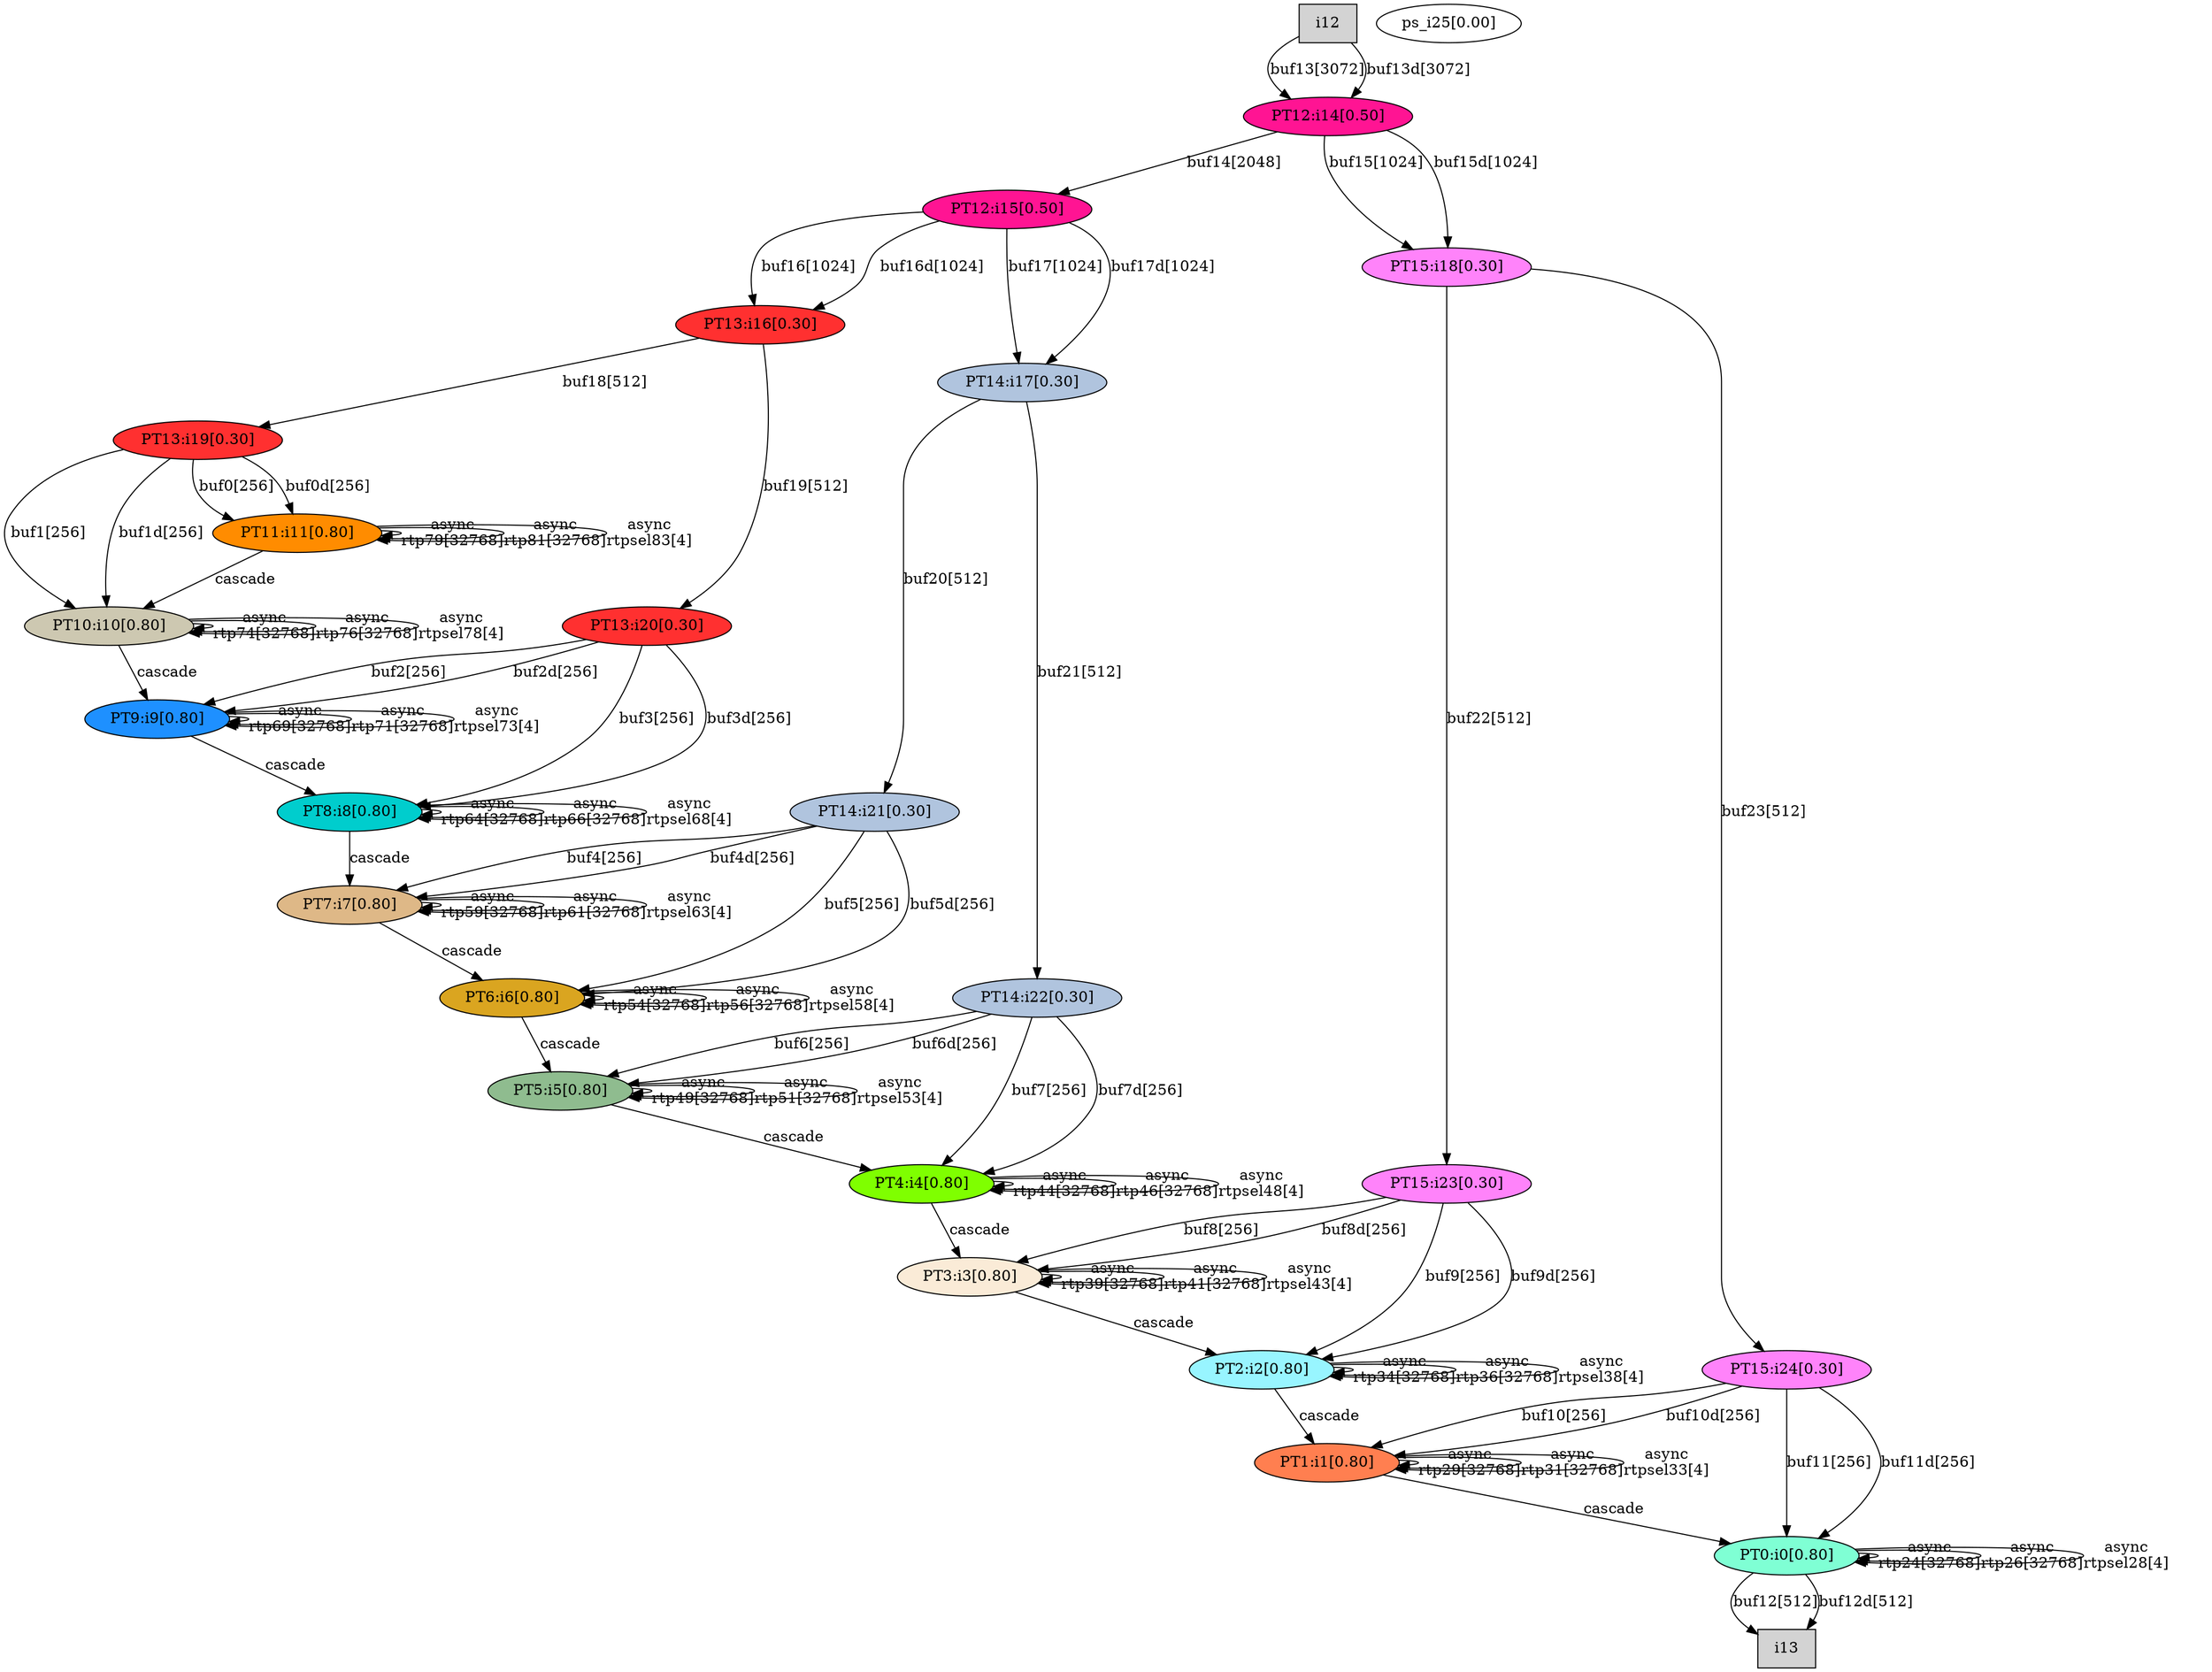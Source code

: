 digraph root {
"PT0:i0[0.80]" [style=filled, fillcolor=aquamarine];
"PT1:i1[0.80]" [style=filled, fillcolor=coral];
"PT2:i2[0.80]" [style=filled, fillcolor=cadetblue1];
"PT3:i3[0.80]" [style=filled, fillcolor=antiquewhite];
"PT4:i4[0.80]" [style=filled, fillcolor=chartreuse];
"PT5:i5[0.80]" [style=filled, fillcolor=darkseagreen];
"PT6:i6[0.80]" [style=filled, fillcolor=goldenrod];
"PT7:i7[0.80]" [style=filled, fillcolor=burlywood];
"PT8:i8[0.80]" [style=filled, fillcolor=cyan3];
"PT9:i9[0.80]" [style=filled, fillcolor=dodgerblue];
"PT10:i10[0.80]" [style=filled, fillcolor=cornsilk3];
"PT11:i11[0.80]" [style=filled, fillcolor=darkorange];
"i12" [shape=box style=filled, fillcolor=lightgrey];
"i13" [shape=box style=filled, fillcolor=lightgrey];
"PT12:i14[0.50]" [style=filled, fillcolor=deeppink];
"PT12:i15[0.50]" [style=filled, fillcolor=deeppink];
"PT13:i16[0.30]" [style=filled, fillcolor=firebrick1];
"PT14:i17[0.30]" [style=filled, fillcolor=lightsteelblue];
"PT15:i18[0.30]" [style=filled, fillcolor=orchid1];
"PT13:i19[0.30]" [style=filled, fillcolor=firebrick1];
"PT13:i20[0.30]" [style=filled, fillcolor=firebrick1];
"PT14:i21[0.30]" [style=filled, fillcolor=lightsteelblue];
"PT14:i22[0.30]" [style=filled, fillcolor=lightsteelblue];
"PT15:i23[0.30]" [style=filled, fillcolor=orchid1];
"PT15:i24[0.30]" [style=filled, fillcolor=orchid1];
"ps_i25[0.00]";
"PT13:i19[0.30]" -> "PT11:i11[0.80]" [label="buf0[256]"];
"PT11:i11[0.80]" -> "PT10:i10[0.80]" [label="cascade"];
"PT13:i19[0.30]" -> "PT10:i10[0.80]" [label="buf1[256]"];
"PT10:i10[0.80]" -> "PT9:i9[0.80]" [label="cascade"];
"PT13:i20[0.30]" -> "PT9:i9[0.80]" [label="buf2[256]"];
"PT9:i9[0.80]" -> "PT8:i8[0.80]" [label="cascade"];
"PT13:i20[0.30]" -> "PT8:i8[0.80]" [label="buf3[256]"];
"PT8:i8[0.80]" -> "PT7:i7[0.80]" [label="cascade"];
"PT14:i21[0.30]" -> "PT7:i7[0.80]" [label="buf4[256]"];
"PT7:i7[0.80]" -> "PT6:i6[0.80]" [label="cascade"];
"PT14:i21[0.30]" -> "PT6:i6[0.80]" [label="buf5[256]"];
"PT6:i6[0.80]" -> "PT5:i5[0.80]" [label="cascade"];
"PT14:i22[0.30]" -> "PT5:i5[0.80]" [label="buf6[256]"];
"PT5:i5[0.80]" -> "PT4:i4[0.80]" [label="cascade"];
"PT14:i22[0.30]" -> "PT4:i4[0.80]" [label="buf7[256]"];
"PT4:i4[0.80]" -> "PT3:i3[0.80]" [label="cascade"];
"PT15:i23[0.30]" -> "PT3:i3[0.80]" [label="buf8[256]"];
"PT3:i3[0.80]" -> "PT2:i2[0.80]" [label="cascade"];
"PT15:i23[0.30]" -> "PT2:i2[0.80]" [label="buf9[256]"];
"PT2:i2[0.80]" -> "PT1:i1[0.80]" [label="cascade"];
"PT15:i24[0.30]" -> "PT1:i1[0.80]" [label="buf10[256]"];
"PT1:i1[0.80]" -> "PT0:i0[0.80]" [label="cascade"];
"PT15:i24[0.30]" -> "PT0:i0[0.80]" [label="buf11[256]"];
"PT0:i0[0.80]" -> "i13" [label="buf12[512]"];
"i12" -> "PT12:i14[0.50]" [label="buf13[3072]"];
"PT12:i14[0.50]" -> "PT12:i15[0.50]" [label="buf14[2048]"];
"PT12:i14[0.50]" -> "PT15:i18[0.30]" [label="buf15[1024]"];
"PT12:i15[0.50]" -> "PT13:i16[0.30]" [label="buf16[1024]"];
"PT12:i15[0.50]" -> "PT14:i17[0.30]" [label="buf17[1024]"];
"PT13:i16[0.30]" -> "PT13:i19[0.30]" [label="buf18[512]"];
"PT13:i16[0.30]" -> "PT13:i20[0.30]" [label="buf19[512]"];
"PT14:i17[0.30]" -> "PT14:i21[0.30]" [label="buf20[512]"];
"PT14:i17[0.30]" -> "PT14:i22[0.30]" [label="buf21[512]"];
"PT15:i18[0.30]" -> "PT15:i23[0.30]" [label="buf22[512]"];
"PT15:i18[0.30]" -> "PT15:i24[0.30]" [label="buf23[512]"];
"PT0:i0[0.80]" -> "PT0:i0[0.80]" [label="async\nrtp24[32768]"];
"PT0:i0[0.80]" -> "PT0:i0[0.80]" [label="async\nrtp26[32768]"];
"PT0:i0[0.80]" -> "PT0:i0[0.80]" [label="async\nrtpsel28[4]"];
"PT1:i1[0.80]" -> "PT1:i1[0.80]" [label="async\nrtp29[32768]"];
"PT1:i1[0.80]" -> "PT1:i1[0.80]" [label="async\nrtp31[32768]"];
"PT1:i1[0.80]" -> "PT1:i1[0.80]" [label="async\nrtpsel33[4]"];
"PT2:i2[0.80]" -> "PT2:i2[0.80]" [label="async\nrtp34[32768]"];
"PT2:i2[0.80]" -> "PT2:i2[0.80]" [label="async\nrtp36[32768]"];
"PT2:i2[0.80]" -> "PT2:i2[0.80]" [label="async\nrtpsel38[4]"];
"PT3:i3[0.80]" -> "PT3:i3[0.80]" [label="async\nrtp39[32768]"];
"PT3:i3[0.80]" -> "PT3:i3[0.80]" [label="async\nrtp41[32768]"];
"PT3:i3[0.80]" -> "PT3:i3[0.80]" [label="async\nrtpsel43[4]"];
"PT4:i4[0.80]" -> "PT4:i4[0.80]" [label="async\nrtp44[32768]"];
"PT4:i4[0.80]" -> "PT4:i4[0.80]" [label="async\nrtp46[32768]"];
"PT4:i4[0.80]" -> "PT4:i4[0.80]" [label="async\nrtpsel48[4]"];
"PT5:i5[0.80]" -> "PT5:i5[0.80]" [label="async\nrtp49[32768]"];
"PT5:i5[0.80]" -> "PT5:i5[0.80]" [label="async\nrtp51[32768]"];
"PT5:i5[0.80]" -> "PT5:i5[0.80]" [label="async\nrtpsel53[4]"];
"PT6:i6[0.80]" -> "PT6:i6[0.80]" [label="async\nrtp54[32768]"];
"PT6:i6[0.80]" -> "PT6:i6[0.80]" [label="async\nrtp56[32768]"];
"PT6:i6[0.80]" -> "PT6:i6[0.80]" [label="async\nrtpsel58[4]"];
"PT7:i7[0.80]" -> "PT7:i7[0.80]" [label="async\nrtp59[32768]"];
"PT7:i7[0.80]" -> "PT7:i7[0.80]" [label="async\nrtp61[32768]"];
"PT7:i7[0.80]" -> "PT7:i7[0.80]" [label="async\nrtpsel63[4]"];
"PT8:i8[0.80]" -> "PT8:i8[0.80]" [label="async\nrtp64[32768]"];
"PT8:i8[0.80]" -> "PT8:i8[0.80]" [label="async\nrtp66[32768]"];
"PT8:i8[0.80]" -> "PT8:i8[0.80]" [label="async\nrtpsel68[4]"];
"PT9:i9[0.80]" -> "PT9:i9[0.80]" [label="async\nrtp69[32768]"];
"PT9:i9[0.80]" -> "PT9:i9[0.80]" [label="async\nrtp71[32768]"];
"PT9:i9[0.80]" -> "PT9:i9[0.80]" [label="async\nrtpsel73[4]"];
"PT10:i10[0.80]" -> "PT10:i10[0.80]" [label="async\nrtp74[32768]"];
"PT10:i10[0.80]" -> "PT10:i10[0.80]" [label="async\nrtp76[32768]"];
"PT10:i10[0.80]" -> "PT10:i10[0.80]" [label="async\nrtpsel78[4]"];
"PT11:i11[0.80]" -> "PT11:i11[0.80]" [label="async\nrtp79[32768]"];
"PT11:i11[0.80]" -> "PT11:i11[0.80]" [label="async\nrtp81[32768]"];
"PT11:i11[0.80]" -> "PT11:i11[0.80]" [label="async\nrtpsel83[4]"];
"PT13:i19[0.30]" -> "PT11:i11[0.80]" [label="buf0d[256]"];
"PT13:i19[0.30]" -> "PT10:i10[0.80]" [label="buf1d[256]"];
"PT13:i20[0.30]" -> "PT9:i9[0.80]" [label="buf2d[256]"];
"PT13:i20[0.30]" -> "PT8:i8[0.80]" [label="buf3d[256]"];
"PT14:i21[0.30]" -> "PT7:i7[0.80]" [label="buf4d[256]"];
"PT14:i21[0.30]" -> "PT6:i6[0.80]" [label="buf5d[256]"];
"PT14:i22[0.30]" -> "PT5:i5[0.80]" [label="buf6d[256]"];
"PT14:i22[0.30]" -> "PT4:i4[0.80]" [label="buf7d[256]"];
"PT15:i23[0.30]" -> "PT3:i3[0.80]" [label="buf8d[256]"];
"PT15:i23[0.30]" -> "PT2:i2[0.80]" [label="buf9d[256]"];
"PT15:i24[0.30]" -> "PT1:i1[0.80]" [label="buf10d[256]"];
"PT15:i24[0.30]" -> "PT0:i0[0.80]" [label="buf11d[256]"];
"PT0:i0[0.80]" -> "i13" [label="buf12d[512]"];
"i12" -> "PT12:i14[0.50]" [label="buf13d[3072]"];
"PT12:i14[0.50]" -> "PT15:i18[0.30]" [label="buf15d[1024]"];
"PT12:i15[0.50]" -> "PT13:i16[0.30]" [label="buf16d[1024]"];
"PT12:i15[0.50]" -> "PT14:i17[0.30]" [label="buf17d[1024]"];
}
